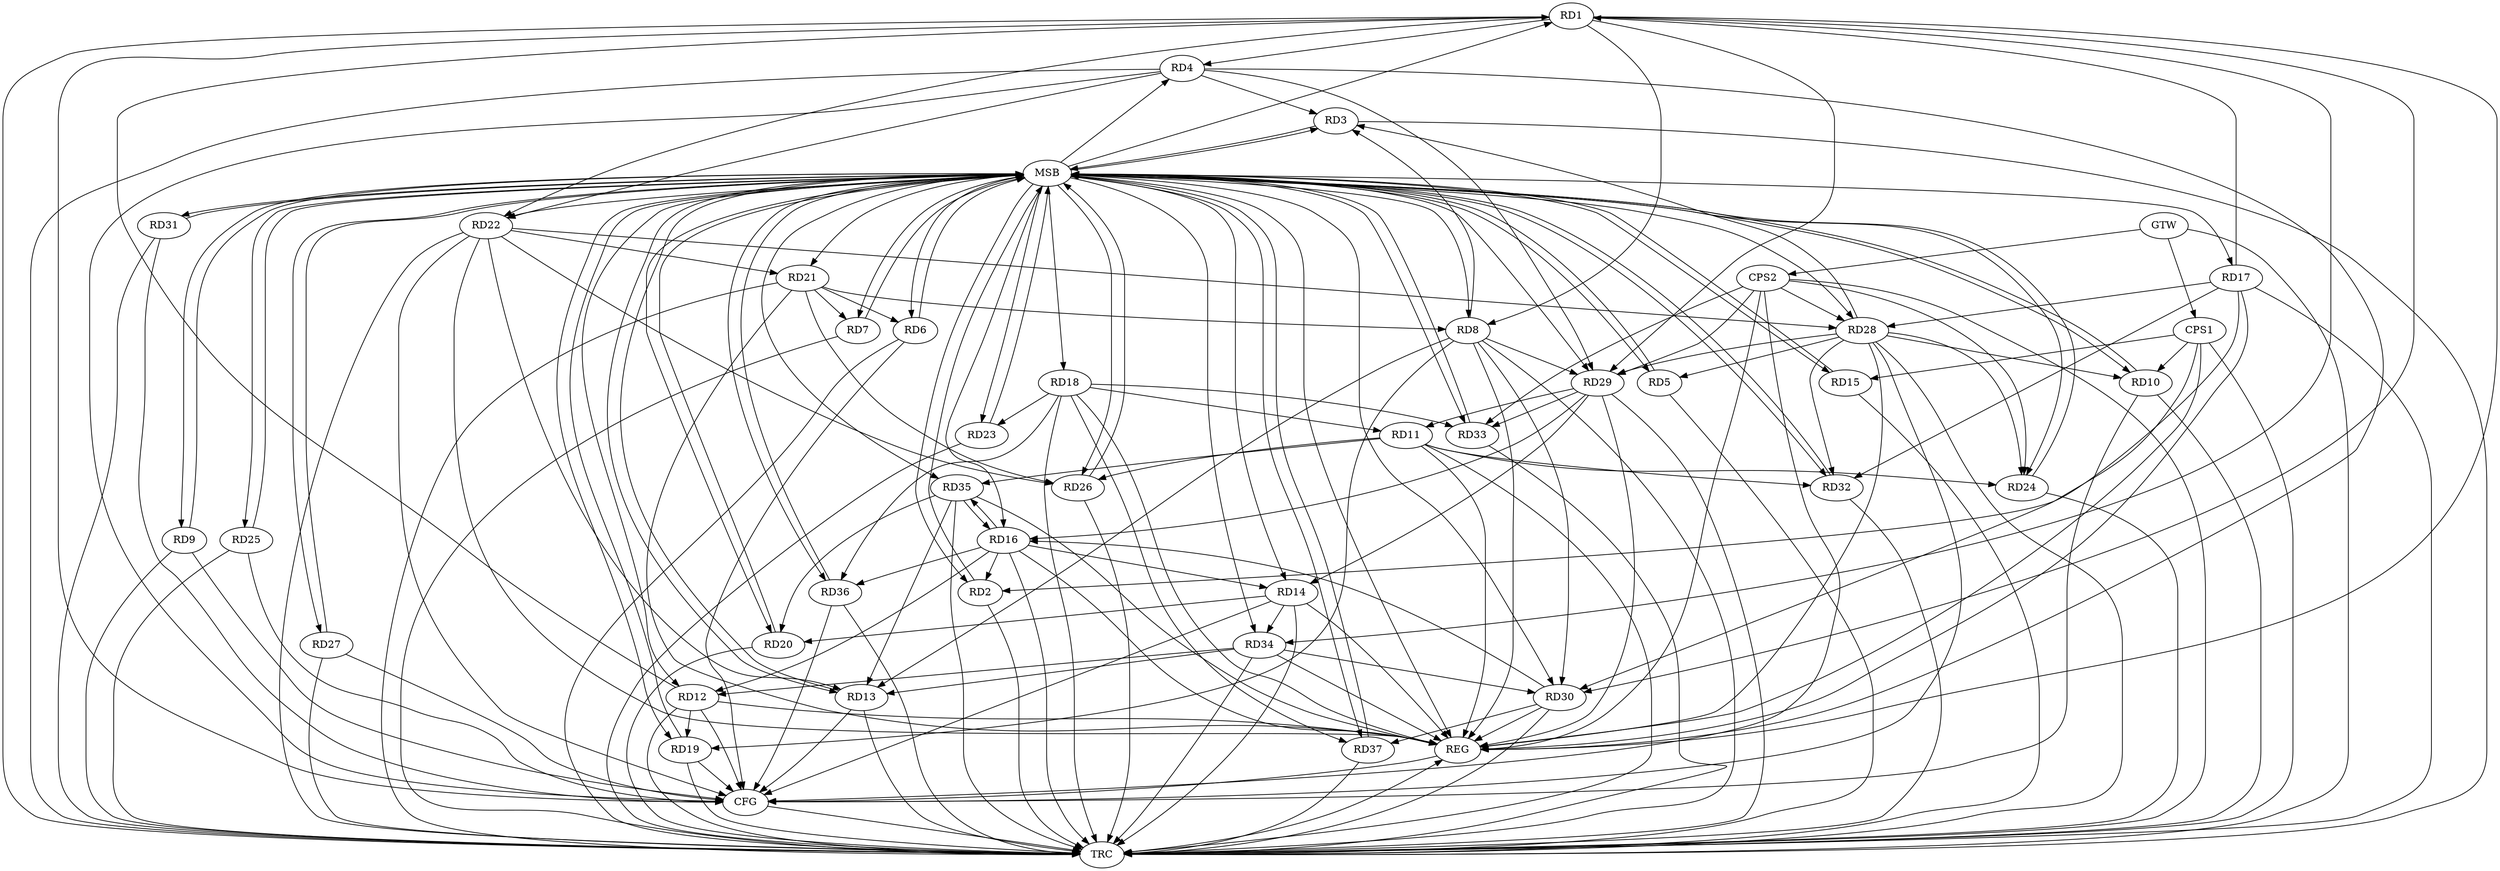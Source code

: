 strict digraph G {
  RD1 [ label="RD1" ];
  RD2 [ label="RD2" ];
  RD3 [ label="RD3" ];
  RD4 [ label="RD4" ];
  RD5 [ label="RD5" ];
  RD6 [ label="RD6" ];
  RD7 [ label="RD7" ];
  RD8 [ label="RD8" ];
  RD9 [ label="RD9" ];
  RD10 [ label="RD10" ];
  RD11 [ label="RD11" ];
  RD12 [ label="RD12" ];
  RD13 [ label="RD13" ];
  RD14 [ label="RD14" ];
  RD15 [ label="RD15" ];
  RD16 [ label="RD16" ];
  RD17 [ label="RD17" ];
  RD18 [ label="RD18" ];
  RD19 [ label="RD19" ];
  RD20 [ label="RD20" ];
  RD21 [ label="RD21" ];
  RD22 [ label="RD22" ];
  RD23 [ label="RD23" ];
  RD24 [ label="RD24" ];
  RD25 [ label="RD25" ];
  RD26 [ label="RD26" ];
  RD27 [ label="RD27" ];
  RD28 [ label="RD28" ];
  RD29 [ label="RD29" ];
  RD30 [ label="RD30" ];
  RD31 [ label="RD31" ];
  RD32 [ label="RD32" ];
  RD33 [ label="RD33" ];
  RD34 [ label="RD34" ];
  RD35 [ label="RD35" ];
  RD36 [ label="RD36" ];
  RD37 [ label="RD37" ];
  CPS1 [ label="CPS1" ];
  CPS2 [ label="CPS2" ];
  GTW [ label="GTW" ];
  REG [ label="REG" ];
  MSB [ label="MSB" ];
  CFG [ label="CFG" ];
  TRC [ label="TRC" ];
  RD1 -> RD4;
  RD1 -> RD8;
  RD12 -> RD1;
  RD17 -> RD1;
  RD1 -> RD22;
  RD1 -> RD29;
  RD1 -> RD30;
  RD1 -> RD34;
  RD16 -> RD2;
  RD17 -> RD2;
  RD4 -> RD3;
  RD8 -> RD3;
  RD28 -> RD3;
  RD4 -> RD22;
  RD4 -> RD29;
  RD28 -> RD5;
  RD21 -> RD6;
  RD21 -> RD7;
  RD8 -> RD13;
  RD8 -> RD19;
  RD21 -> RD8;
  RD8 -> RD29;
  RD8 -> RD30;
  RD28 -> RD10;
  RD18 -> RD11;
  RD11 -> RD24;
  RD11 -> RD26;
  RD29 -> RD11;
  RD11 -> RD32;
  RD11 -> RD35;
  RD16 -> RD12;
  RD12 -> RD19;
  RD34 -> RD12;
  RD22 -> RD13;
  RD34 -> RD13;
  RD35 -> RD13;
  RD16 -> RD14;
  RD14 -> RD20;
  RD29 -> RD14;
  RD14 -> RD34;
  RD29 -> RD16;
  RD30 -> RD16;
  RD16 -> RD35;
  RD35 -> RD16;
  RD16 -> RD36;
  RD17 -> RD28;
  RD17 -> RD32;
  RD18 -> RD23;
  RD18 -> RD33;
  RD18 -> RD36;
  RD18 -> RD37;
  RD35 -> RD20;
  RD22 -> RD21;
  RD21 -> RD26;
  RD22 -> RD26;
  RD22 -> RD28;
  RD28 -> RD24;
  RD28 -> RD29;
  RD28 -> RD32;
  RD29 -> RD33;
  RD34 -> RD30;
  RD30 -> RD37;
  CPS1 -> RD10;
  CPS1 -> RD30;
  CPS1 -> RD15;
  CPS2 -> RD24;
  CPS2 -> RD33;
  CPS2 -> RD28;
  CPS2 -> RD29;
  GTW -> CPS1;
  GTW -> CPS2;
  RD1 -> REG;
  RD4 -> REG;
  RD8 -> REG;
  RD11 -> REG;
  RD12 -> REG;
  RD14 -> REG;
  RD16 -> REG;
  RD17 -> REG;
  RD18 -> REG;
  RD21 -> REG;
  RD22 -> REG;
  RD28 -> REG;
  RD29 -> REG;
  RD30 -> REG;
  RD34 -> REG;
  RD35 -> REG;
  CPS1 -> REG;
  CPS2 -> REG;
  RD2 -> MSB;
  MSB -> RD3;
  MSB -> RD4;
  MSB -> RD24;
  MSB -> RD30;
  MSB -> REG;
  RD3 -> MSB;
  MSB -> RD2;
  MSB -> RD6;
  MSB -> RD16;
  MSB -> RD18;
  MSB -> RD33;
  MSB -> RD36;
  RD5 -> MSB;
  MSB -> RD17;
  MSB -> RD19;
  MSB -> RD31;
  RD6 -> MSB;
  MSB -> RD1;
  MSB -> RD10;
  MSB -> RD20;
  MSB -> RD22;
  RD7 -> MSB;
  MSB -> RD13;
  MSB -> RD26;
  MSB -> RD28;
  MSB -> RD29;
  RD9 -> MSB;
  MSB -> RD23;
  MSB -> RD32;
  RD10 -> MSB;
  RD13 -> MSB;
  RD15 -> MSB;
  RD19 -> MSB;
  MSB -> RD15;
  MSB -> RD37;
  RD20 -> MSB;
  RD23 -> MSB;
  MSB -> RD25;
  MSB -> RD34;
  RD24 -> MSB;
  MSB -> RD12;
  MSB -> RD14;
  RD25 -> MSB;
  MSB -> RD8;
  RD26 -> MSB;
  MSB -> RD9;
  RD27 -> MSB;
  RD31 -> MSB;
  MSB -> RD35;
  RD32 -> MSB;
  MSB -> RD7;
  MSB -> RD21;
  RD33 -> MSB;
  RD36 -> MSB;
  MSB -> RD5;
  RD37 -> MSB;
  MSB -> RD27;
  RD10 -> CFG;
  CPS2 -> CFG;
  RD36 -> CFG;
  RD25 -> CFG;
  RD4 -> CFG;
  RD12 -> CFG;
  RD22 -> CFG;
  RD31 -> CFG;
  RD28 -> CFG;
  RD13 -> CFG;
  RD1 -> CFG;
  RD9 -> CFG;
  RD6 -> CFG;
  RD27 -> CFG;
  RD19 -> CFG;
  RD14 -> CFG;
  REG -> CFG;
  RD1 -> TRC;
  RD2 -> TRC;
  RD3 -> TRC;
  RD4 -> TRC;
  RD5 -> TRC;
  RD6 -> TRC;
  RD7 -> TRC;
  RD8 -> TRC;
  RD9 -> TRC;
  RD10 -> TRC;
  RD11 -> TRC;
  RD12 -> TRC;
  RD13 -> TRC;
  RD14 -> TRC;
  RD15 -> TRC;
  RD16 -> TRC;
  RD17 -> TRC;
  RD18 -> TRC;
  RD19 -> TRC;
  RD20 -> TRC;
  RD21 -> TRC;
  RD22 -> TRC;
  RD23 -> TRC;
  RD24 -> TRC;
  RD25 -> TRC;
  RD26 -> TRC;
  RD27 -> TRC;
  RD28 -> TRC;
  RD29 -> TRC;
  RD30 -> TRC;
  RD31 -> TRC;
  RD32 -> TRC;
  RD33 -> TRC;
  RD34 -> TRC;
  RD35 -> TRC;
  RD36 -> TRC;
  RD37 -> TRC;
  CPS1 -> TRC;
  CPS2 -> TRC;
  GTW -> TRC;
  CFG -> TRC;
  TRC -> REG;
}
